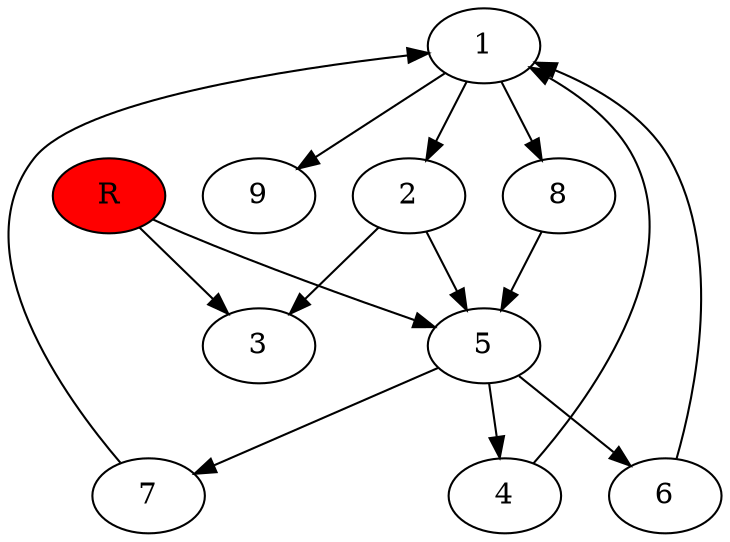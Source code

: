 digraph prb81642 {
	1
	2
	3
	4
	5
	6
	7
	8
	R [fillcolor="#ff0000" style=filled]
	1 -> 2
	1 -> 8
	1 -> 9
	2 -> 3
	2 -> 5
	4 -> 1
	5 -> 4
	5 -> 6
	5 -> 7
	6 -> 1
	7 -> 1
	8 -> 5
	R -> 3
	R -> 5
}
